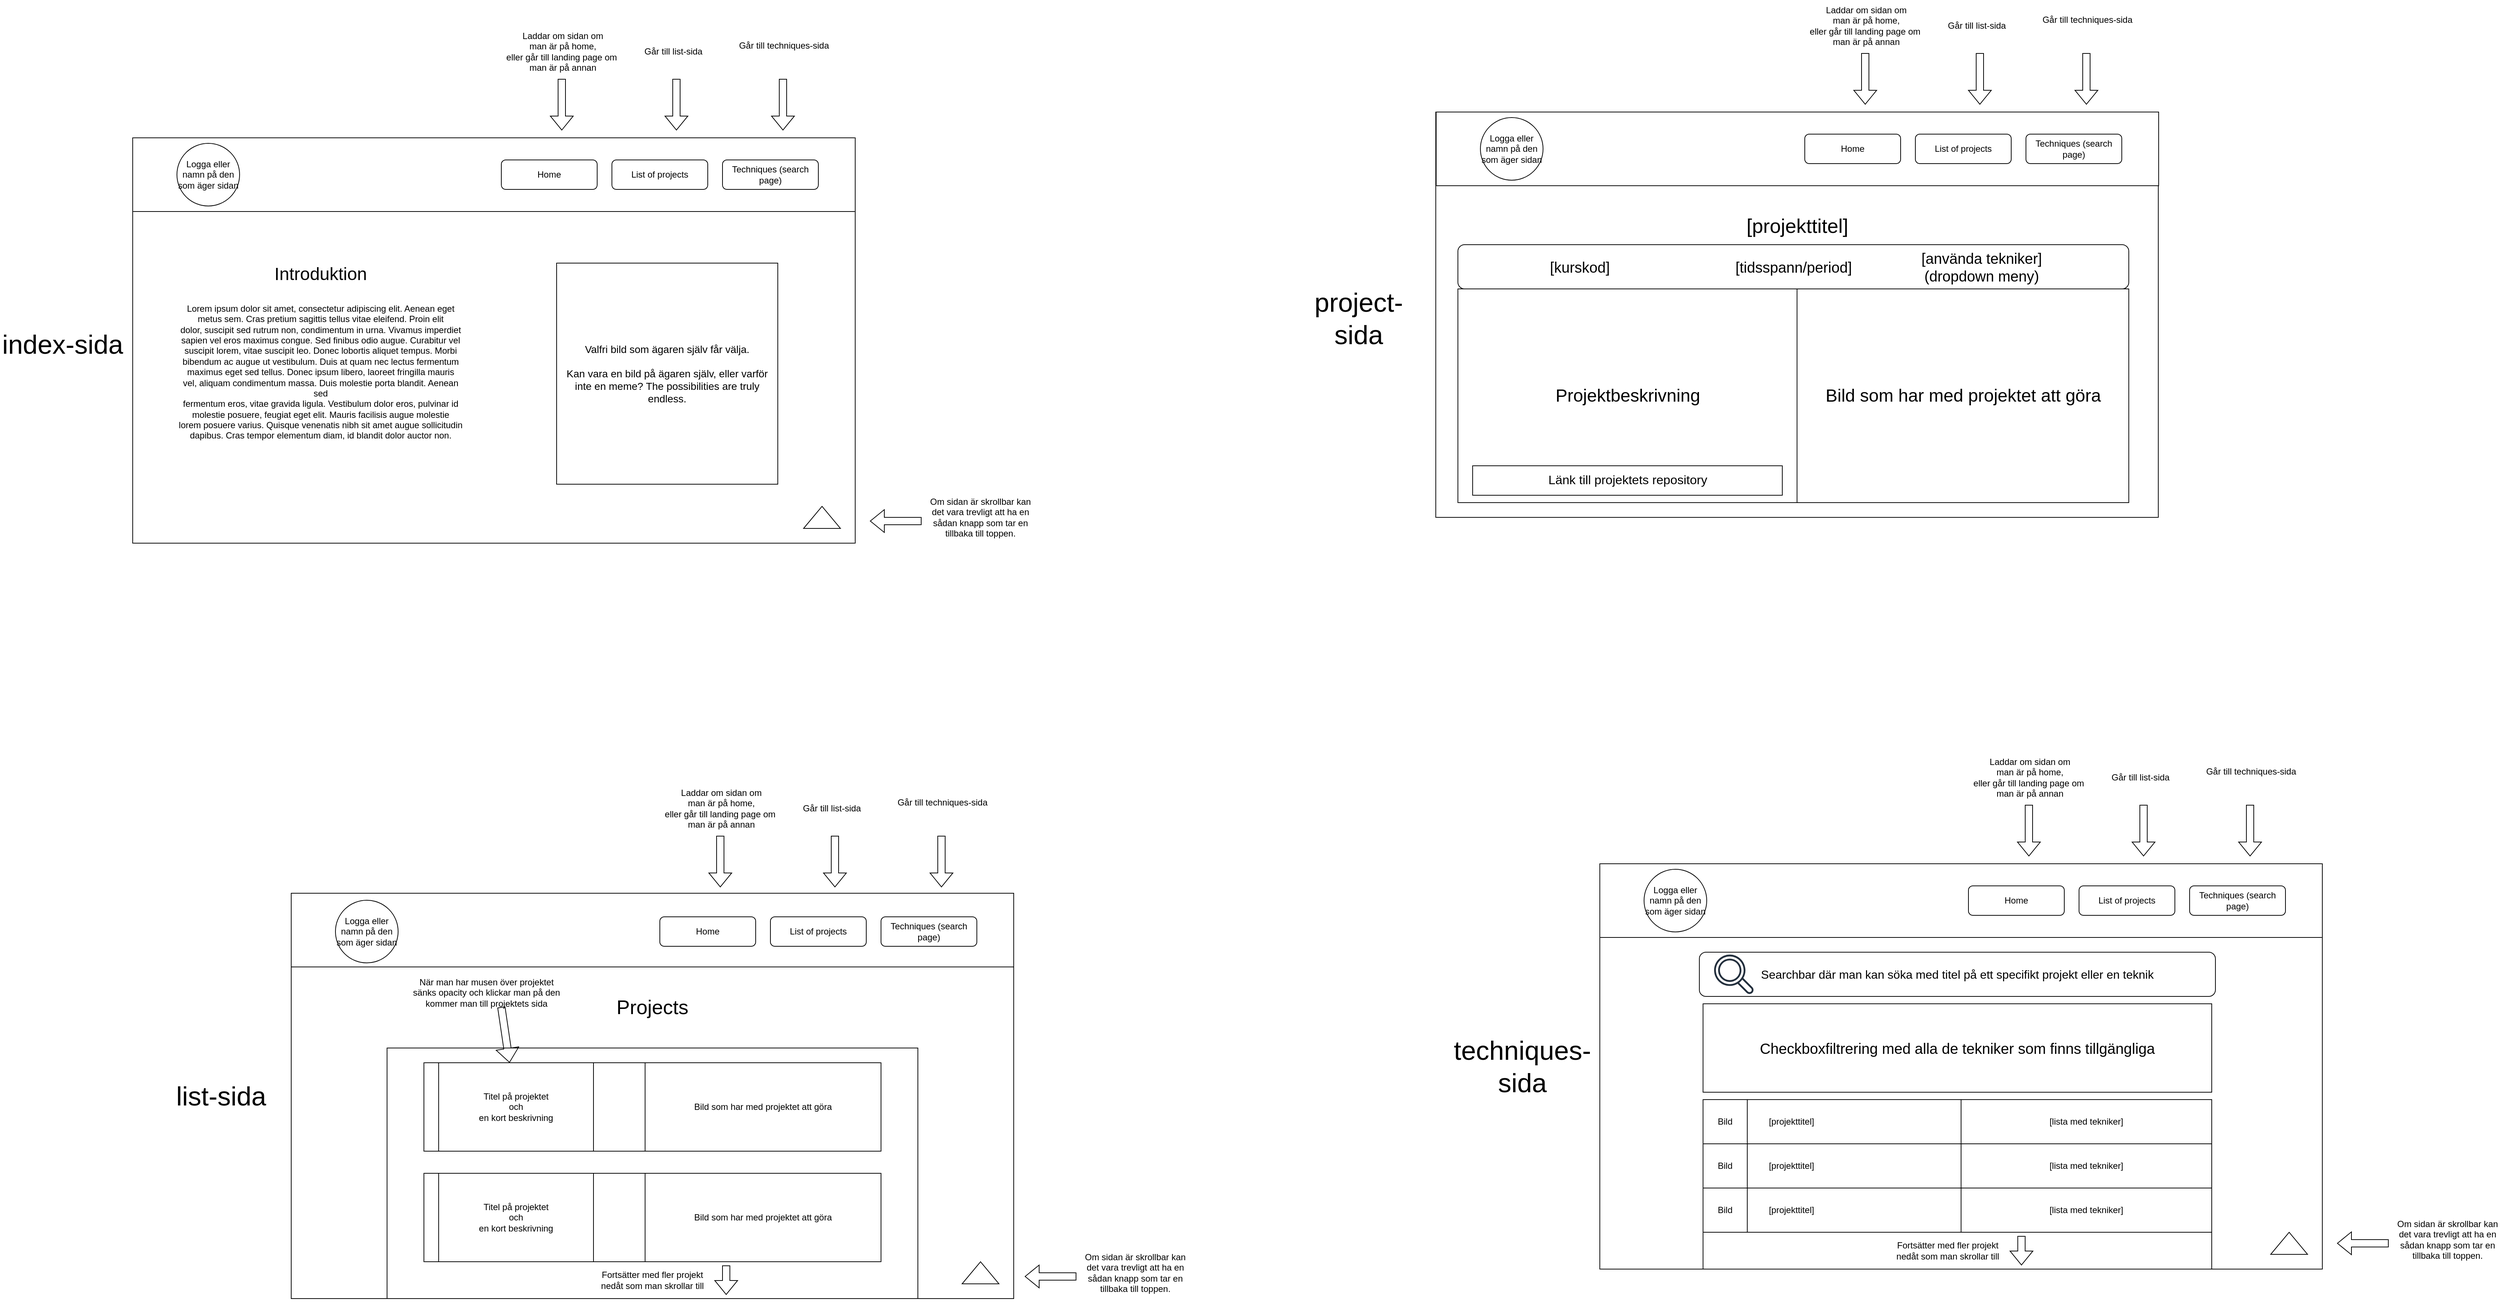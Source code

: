 <mxfile version="24.7.14">
  <diagram name="Page-1" id="DHIb__rGCyh5pIyczJd2">
    <mxGraphModel dx="4140" dy="2491" grid="1" gridSize="10" guides="1" tooltips="1" connect="1" arrows="1" fold="1" page="1" pageScale="1" pageWidth="850" pageHeight="1100" math="0" shadow="0">
      <root>
        <mxCell id="0" />
        <mxCell id="1" parent="0" />
        <mxCell id="lNJg5bJOUEnF6Nr5mEnA-1" value="" style="rounded=0;whiteSpace=wrap;html=1;" parent="1" vertex="1">
          <mxGeometry x="-1430" y="-665" width="980" height="550" as="geometry" />
        </mxCell>
        <mxCell id="lNJg5bJOUEnF6Nr5mEnA-3" value="" style="rounded=0;whiteSpace=wrap;html=1;" parent="1" vertex="1">
          <mxGeometry x="-1430" y="-665" width="980" height="100" as="geometry" />
        </mxCell>
        <mxCell id="lNJg5bJOUEnF6Nr5mEnA-4" value="&lt;div&gt;Logga eller namn på den som äger sidan&lt;/div&gt;" style="ellipse;whiteSpace=wrap;html=1;aspect=fixed;" parent="1" vertex="1">
          <mxGeometry x="-1370" y="-657.5" width="85" height="85" as="geometry" />
        </mxCell>
        <mxCell id="lNJg5bJOUEnF6Nr5mEnA-5" value="Home" style="rounded=1;whiteSpace=wrap;html=1;" parent="1" vertex="1">
          <mxGeometry x="-930" y="-635" width="130" height="40" as="geometry" />
        </mxCell>
        <mxCell id="lNJg5bJOUEnF6Nr5mEnA-6" value="List of projects" style="rounded=1;whiteSpace=wrap;html=1;" parent="1" vertex="1">
          <mxGeometry x="-780" y="-635" width="130" height="40" as="geometry" />
        </mxCell>
        <mxCell id="lNJg5bJOUEnF6Nr5mEnA-7" value="&lt;div&gt;Techniques (search page)&lt;/div&gt;" style="rounded=1;whiteSpace=wrap;html=1;" parent="1" vertex="1">
          <mxGeometry x="-630" y="-635" width="130" height="40" as="geometry" />
        </mxCell>
        <mxCell id="lNJg5bJOUEnF6Nr5mEnA-10" value="" style="shape=flexArrow;endArrow=classic;html=1;rounded=0;" parent="1" edge="1">
          <mxGeometry width="50" height="50" relative="1" as="geometry">
            <mxPoint x="-848" y="-745" as="sourcePoint" />
            <mxPoint x="-848" y="-675" as="targetPoint" />
          </mxGeometry>
        </mxCell>
        <mxCell id="lNJg5bJOUEnF6Nr5mEnA-11" value="&lt;div&gt;Laddar om sidan om&lt;/div&gt;&lt;div&gt;man är på home,&lt;/div&gt;&lt;div&gt;eller går till landing page om&amp;nbsp;&lt;/div&gt;&lt;div&gt;man är på annan&lt;br&gt;&lt;/div&gt;" style="text;html=1;align=center;verticalAlign=middle;resizable=0;points=[];autosize=1;strokeColor=none;fillColor=none;" parent="1" vertex="1">
          <mxGeometry x="-937.5" y="-817" width="180" height="70" as="geometry" />
        </mxCell>
        <mxCell id="lNJg5bJOUEnF6Nr5mEnA-13" value="" style="shape=flexArrow;endArrow=classic;html=1;rounded=0;" parent="1" edge="1">
          <mxGeometry width="50" height="50" relative="1" as="geometry">
            <mxPoint x="-692.5" y="-745" as="sourcePoint" />
            <mxPoint x="-692.5" y="-675" as="targetPoint" />
          </mxGeometry>
        </mxCell>
        <mxCell id="lNJg5bJOUEnF6Nr5mEnA-14" value="" style="shape=flexArrow;endArrow=classic;html=1;rounded=0;" parent="1" edge="1">
          <mxGeometry width="50" height="50" relative="1" as="geometry">
            <mxPoint x="-548" y="-745" as="sourcePoint" />
            <mxPoint x="-548" y="-675" as="targetPoint" />
          </mxGeometry>
        </mxCell>
        <mxCell id="lNJg5bJOUEnF6Nr5mEnA-15" value="Går till list-sida" style="text;html=1;align=center;verticalAlign=middle;resizable=0;points=[];autosize=1;strokeColor=none;fillColor=none;" parent="1" vertex="1">
          <mxGeometry x="-747.5" y="-797" width="100" height="30" as="geometry" />
        </mxCell>
        <mxCell id="lNJg5bJOUEnF6Nr5mEnA-16" value="&lt;div&gt;Går till techniques-sida&lt;/div&gt;" style="text;html=1;align=center;verticalAlign=middle;resizable=0;points=[];autosize=1;strokeColor=none;fillColor=none;" parent="1" vertex="1">
          <mxGeometry x="-622.5" y="-805" width="150" height="30" as="geometry" />
        </mxCell>
        <mxCell id="lNJg5bJOUEnF6Nr5mEnA-18" value="&lt;font style=&quot;font-size: 24px;&quot;&gt;Introduktion&lt;/font&gt;" style="text;html=1;align=center;verticalAlign=middle;whiteSpace=wrap;rounded=0;" parent="1" vertex="1">
          <mxGeometry x="-1205" y="-495" width="60" height="30" as="geometry" />
        </mxCell>
        <mxCell id="lNJg5bJOUEnF6Nr5mEnA-19" value="Lorem ipsum dolor sit amet, consectetur adipiscing elit. Aenean eget &lt;br/&gt;metus sem. Cras pretium sagittis tellus vitae eleifend. Proin elit &lt;br/&gt;dolor, suscipit sed rutrum non, condimentum in urna. Vivamus imperdiet &lt;br/&gt;sapien vel eros maximus congue. Sed finibus odio augue. Curabitur vel &lt;br/&gt;suscipit lorem, vitae suscipit leo. Donec lobortis aliquet tempus. Morbi&lt;br/&gt; bibendum ac augue ut vestibulum. Duis at quam nec lectus fermentum &lt;br/&gt;maximus eget sed tellus. Donec ipsum libero, laoreet fringilla mauris &lt;br/&gt;vel, aliquam condimentum massa. Duis molestie porta blandit. Aenean sed &lt;br/&gt;fermentum eros, vitae gravida ligula. Vestibulum dolor eros, pulvinar id&lt;br/&gt; molestie posuere, feugiat eget elit. Mauris facilisis augue molestie &lt;br/&gt;lorem posuere varius. Quisque venenatis nibh sit amet augue sollicitudin&lt;br/&gt; dapibus. Cras tempor elementum diam, id blandit dolor auctor non.&lt;div&gt;&lt;br/&gt;&lt;/div&gt;" style="text;html=1;align=center;verticalAlign=middle;whiteSpace=wrap;rounded=0;" parent="1" vertex="1">
          <mxGeometry x="-1370" y="-445" width="390" height="210" as="geometry" />
        </mxCell>
        <mxCell id="lNJg5bJOUEnF6Nr5mEnA-20" value="&lt;div style=&quot;font-size: 14px;&quot;&gt;&lt;font style=&quot;font-size: 14px;&quot;&gt;Valfri bild som ägaren själv får välja.&lt;/font&gt;&lt;/div&gt;&lt;div style=&quot;font-size: 14px;&quot;&gt;&lt;font style=&quot;font-size: 14px;&quot;&gt;&lt;br&gt;&lt;/font&gt;&lt;/div&gt;&lt;div style=&quot;font-size: 14px;&quot;&gt;&lt;font style=&quot;font-size: 14px;&quot;&gt;Kan vara en bild på ägaren själv, eller varför inte en meme? The possibilities are truly endless.&lt;/font&gt;&lt;br&gt;&lt;/div&gt;" style="whiteSpace=wrap;html=1;aspect=fixed;" parent="1" vertex="1">
          <mxGeometry x="-855" y="-495" width="300" height="300" as="geometry" />
        </mxCell>
        <mxCell id="lNJg5bJOUEnF6Nr5mEnA-25" value="" style="triangle;whiteSpace=wrap;html=1;rotation=-90;" parent="1" vertex="1">
          <mxGeometry x="-510" y="-175" width="30" height="50" as="geometry" />
        </mxCell>
        <mxCell id="lNJg5bJOUEnF6Nr5mEnA-26" value="" style="shape=flexArrow;endArrow=classic;html=1;rounded=0;" parent="1" edge="1">
          <mxGeometry width="50" height="50" relative="1" as="geometry">
            <mxPoint x="-360" y="-145" as="sourcePoint" />
            <mxPoint x="-430" y="-145" as="targetPoint" />
          </mxGeometry>
        </mxCell>
        <mxCell id="lNJg5bJOUEnF6Nr5mEnA-27" value="Om sidan är skrollbar kan det vara trevligt att ha en sådan knapp som tar en tillbaka till toppen." style="text;html=1;align=center;verticalAlign=middle;whiteSpace=wrap;rounded=0;" parent="1" vertex="1">
          <mxGeometry x="-350" y="-190" width="140" height="80" as="geometry" />
        </mxCell>
        <mxCell id="cA6nBeI0fnDgjveefP_F-7" value="" style="rounded=0;whiteSpace=wrap;html=1;" parent="1" vertex="1">
          <mxGeometry x="-1215" y="360" width="980" height="550" as="geometry" />
        </mxCell>
        <mxCell id="cA6nBeI0fnDgjveefP_F-17" value="" style="triangle;whiteSpace=wrap;html=1;rotation=-90;" parent="1" vertex="1">
          <mxGeometry x="-295" y="850" width="30" height="50" as="geometry" />
        </mxCell>
        <mxCell id="cA6nBeI0fnDgjveefP_F-34" value="" style="rounded=0;whiteSpace=wrap;html=1;" parent="1" vertex="1">
          <mxGeometry x="337.5" y="-700" width="980" height="550" as="geometry" />
        </mxCell>
        <mxCell id="cA6nBeI0fnDgjveefP_F-42" value="" style="rounded=0;whiteSpace=wrap;html=1;" parent="1" vertex="1">
          <mxGeometry x="560" y="320" width="980" height="550" as="geometry" />
        </mxCell>
        <mxCell id="cA6nBeI0fnDgjveefP_F-49" value="" style="triangle;whiteSpace=wrap;html=1;rotation=-90;" parent="1" vertex="1">
          <mxGeometry x="1480" y="810" width="30" height="50" as="geometry" />
        </mxCell>
        <mxCell id="SrhYbJV4LX6s9B67UxRS-3" value="&lt;font style=&quot;font-size: 36px;&quot;&gt;index-sida&lt;/font&gt;" style="text;html=1;align=center;verticalAlign=middle;whiteSpace=wrap;rounded=0;" vertex="1" parent="1">
          <mxGeometry x="-1610" y="-475" width="170" height="180" as="geometry" />
        </mxCell>
        <mxCell id="SrhYbJV4LX6s9B67UxRS-4" value="&lt;font style=&quot;font-size: 36px;&quot;&gt;techniques-sida&lt;/font&gt;" style="text;html=1;align=center;verticalAlign=middle;whiteSpace=wrap;rounded=0;" vertex="1" parent="1">
          <mxGeometry x="370" y="505" width="170" height="180" as="geometry" />
        </mxCell>
        <mxCell id="SrhYbJV4LX6s9B67UxRS-5" value="&lt;font style=&quot;font-size: 36px;&quot;&gt;project-sida&lt;/font&gt;" style="text;html=1;align=center;verticalAlign=middle;whiteSpace=wrap;rounded=0;" vertex="1" parent="1">
          <mxGeometry x="147.5" y="-510" width="170" height="180" as="geometry" />
        </mxCell>
        <mxCell id="SrhYbJV4LX6s9B67UxRS-6" value="&lt;font style=&quot;font-size: 36px;&quot;&gt;list-sida&lt;/font&gt;" style="text;html=1;align=center;verticalAlign=middle;whiteSpace=wrap;rounded=0;" vertex="1" parent="1">
          <mxGeometry x="-1395" y="545" width="170" height="180" as="geometry" />
        </mxCell>
        <mxCell id="SrhYbJV4LX6s9B67UxRS-7" value="" style="rounded=0;whiteSpace=wrap;html=1;" vertex="1" parent="1">
          <mxGeometry x="-1085" y="570" width="720" height="340" as="geometry" />
        </mxCell>
        <mxCell id="SrhYbJV4LX6s9B67UxRS-8" value="&lt;font style=&quot;font-size: 27px;&quot;&gt;Projects&lt;/font&gt;" style="text;html=1;align=center;verticalAlign=middle;whiteSpace=wrap;rounded=0;" vertex="1" parent="1">
          <mxGeometry x="-795" y="500" width="140" height="30" as="geometry" />
        </mxCell>
        <mxCell id="SrhYbJV4LX6s9B67UxRS-9" value="" style="rounded=0;whiteSpace=wrap;html=1;" vertex="1" parent="1">
          <mxGeometry x="-1035" y="590" width="620" height="120" as="geometry" />
        </mxCell>
        <mxCell id="SrhYbJV4LX6s9B67UxRS-11" value="&lt;div&gt;Titel på projektet&lt;/div&gt;&lt;div&gt;och&lt;/div&gt;&lt;div&gt;en kort beskrivning&lt;br&gt;&lt;/div&gt;" style="rounded=0;whiteSpace=wrap;html=1;" vertex="1" parent="1">
          <mxGeometry x="-1015" y="590" width="210" height="120" as="geometry" />
        </mxCell>
        <mxCell id="SrhYbJV4LX6s9B67UxRS-12" value="Bild som har med projektet att göra" style="rounded=0;whiteSpace=wrap;html=1;" vertex="1" parent="1">
          <mxGeometry x="-735" y="590" width="320" height="120" as="geometry" />
        </mxCell>
        <mxCell id="SrhYbJV4LX6s9B67UxRS-13" value="" style="rounded=0;whiteSpace=wrap;html=1;" vertex="1" parent="1">
          <mxGeometry x="-1035" y="740" width="620" height="120" as="geometry" />
        </mxCell>
        <mxCell id="SrhYbJV4LX6s9B67UxRS-14" value="&lt;div&gt;Titel på projektet&lt;/div&gt;&lt;div&gt;och&lt;/div&gt;&lt;div&gt;en kort beskrivning&lt;br&gt;&lt;/div&gt;" style="rounded=0;whiteSpace=wrap;html=1;" vertex="1" parent="1">
          <mxGeometry x="-1015" y="740" width="210" height="120" as="geometry" />
        </mxCell>
        <mxCell id="SrhYbJV4LX6s9B67UxRS-15" value="Bild som har med projektet att göra" style="rounded=0;whiteSpace=wrap;html=1;" vertex="1" parent="1">
          <mxGeometry x="-735" y="740" width="320" height="120" as="geometry" />
        </mxCell>
        <mxCell id="SrhYbJV4LX6s9B67UxRS-16" value="Fortsätter med fler projekt nedåt som man skrollar till" style="text;html=1;align=center;verticalAlign=middle;whiteSpace=wrap;rounded=0;" vertex="1" parent="1">
          <mxGeometry x="-800" y="870" width="150" height="30" as="geometry" />
        </mxCell>
        <mxCell id="SrhYbJV4LX6s9B67UxRS-17" value="" style="shape=flexArrow;endArrow=classic;html=1;rounded=0;" edge="1" parent="1" target="SrhYbJV4LX6s9B67UxRS-11">
          <mxGeometry width="50" height="50" relative="1" as="geometry">
            <mxPoint x="-930" y="514.41" as="sourcePoint" />
            <mxPoint x="-1000" y="514.41" as="targetPoint" />
          </mxGeometry>
        </mxCell>
        <mxCell id="SrhYbJV4LX6s9B67UxRS-19" value="När man har musen över projektet sänks opacity och klickar man på den kommer man till projektets sida" style="text;html=1;align=center;verticalAlign=middle;whiteSpace=wrap;rounded=0;" vertex="1" parent="1">
          <mxGeometry x="-1055" y="480" width="210" height="30" as="geometry" />
        </mxCell>
        <mxCell id="SrhYbJV4LX6s9B67UxRS-20" value="" style="shape=flexArrow;endArrow=classic;html=1;rounded=0;" edge="1" parent="1">
          <mxGeometry width="50" height="50" relative="1" as="geometry">
            <mxPoint x="-625" y="865" as="sourcePoint" />
            <mxPoint x="-625" y="905" as="targetPoint" />
          </mxGeometry>
        </mxCell>
        <mxCell id="SrhYbJV4LX6s9B67UxRS-22" value="&lt;font style=&quot;font-size: 27px;&quot;&gt;[projekttitel]&lt;/font&gt;" style="text;html=1;align=center;verticalAlign=middle;whiteSpace=wrap;rounded=0;" vertex="1" parent="1">
          <mxGeometry x="757.5" y="-560" width="140" height="30" as="geometry" />
        </mxCell>
        <mxCell id="SrhYbJV4LX6s9B67UxRS-23" value="" style="rounded=1;whiteSpace=wrap;html=1;" vertex="1" parent="1">
          <mxGeometry x="367.5" y="-520" width="910" height="60" as="geometry" />
        </mxCell>
        <mxCell id="SrhYbJV4LX6s9B67UxRS-25" value="&lt;font style=&quot;font-size: 20px;&quot;&gt;[kurskod]&lt;/font&gt;" style="text;html=1;align=center;verticalAlign=middle;whiteSpace=wrap;rounded=0;" vertex="1" parent="1">
          <mxGeometry x="477.5" y="-505" width="110" height="30" as="geometry" />
        </mxCell>
        <mxCell id="SrhYbJV4LX6s9B67UxRS-26" value="&lt;font style=&quot;font-size: 20px;&quot;&gt;[tidsspann/period]&lt;/font&gt;" style="text;html=1;align=center;verticalAlign=middle;whiteSpace=wrap;rounded=0;" vertex="1" parent="1">
          <mxGeometry x="742.5" y="-505" width="160" height="30" as="geometry" />
        </mxCell>
        <mxCell id="SrhYbJV4LX6s9B67UxRS-27" value="&lt;div&gt;&lt;font style=&quot;font-size: 20px;&quot;&gt;[använda tekniker]&lt;/font&gt;&lt;/div&gt;&lt;div&gt;&lt;font style=&quot;font-size: 20px;&quot;&gt;(dropdown meny)&lt;br&gt;&lt;/font&gt;&lt;/div&gt;" style="text;html=1;align=center;verticalAlign=middle;whiteSpace=wrap;rounded=0;" vertex="1" parent="1">
          <mxGeometry x="987.5" y="-505" width="180" height="30" as="geometry" />
        </mxCell>
        <mxCell id="SrhYbJV4LX6s9B67UxRS-28" value="" style="rounded=0;whiteSpace=wrap;html=1;" vertex="1" parent="1">
          <mxGeometry x="367.5" y="-460" width="910" height="290" as="geometry" />
        </mxCell>
        <mxCell id="SrhYbJV4LX6s9B67UxRS-29" value="&lt;font style=&quot;font-size: 24px;&quot;&gt;Projektbeskrivning&lt;/font&gt;" style="rounded=0;whiteSpace=wrap;html=1;" vertex="1" parent="1">
          <mxGeometry x="367.5" y="-460" width="460" height="290" as="geometry" />
        </mxCell>
        <mxCell id="SrhYbJV4LX6s9B67UxRS-30" value="&lt;div&gt;&lt;font style=&quot;font-size: 24px;&quot;&gt;Bild som har med projektet att göra&lt;/font&gt;&lt;/div&gt;" style="rounded=0;whiteSpace=wrap;html=1;" vertex="1" parent="1">
          <mxGeometry x="827.5" y="-460" width="450" height="290" as="geometry" />
        </mxCell>
        <mxCell id="SrhYbJV4LX6s9B67UxRS-32" value="&lt;font style=&quot;font-size: 17px;&quot;&gt;Länk till projektets repository&lt;/font&gt;" style="rounded=0;whiteSpace=wrap;html=1;" vertex="1" parent="1">
          <mxGeometry x="387.5" y="-220" width="420" height="40" as="geometry" />
        </mxCell>
        <mxCell id="SrhYbJV4LX6s9B67UxRS-33" value="&lt;font style=&quot;font-size: 16px;&quot;&gt;Searchbar där man kan söka med titel på ett specifikt projekt eller en teknik&lt;/font&gt;" style="rounded=1;whiteSpace=wrap;html=1;" vertex="1" parent="1">
          <mxGeometry x="695" y="440" width="700" height="60" as="geometry" />
        </mxCell>
        <mxCell id="SrhYbJV4LX6s9B67UxRS-34" value="" style="sketch=0;outlineConnect=0;fontColor=#232F3E;gradientColor=none;fillColor=#232F3D;strokeColor=none;dashed=0;verticalLabelPosition=bottom;verticalAlign=top;align=center;html=1;fontSize=12;fontStyle=0;aspect=fixed;pointerEvents=1;shape=mxgraph.aws4.magnifying_glass_2;" vertex="1" parent="1">
          <mxGeometry x="715" y="443" width="54" height="54" as="geometry" />
        </mxCell>
        <mxCell id="SrhYbJV4LX6s9B67UxRS-36" value="&lt;font style=&quot;font-size: 20px;&quot;&gt;Checkboxfiltrering med alla de tekniker som finns tillgängliga &lt;/font&gt;" style="rounded=0;whiteSpace=wrap;html=1;" vertex="1" parent="1">
          <mxGeometry x="700" y="510" width="690" height="120" as="geometry" />
        </mxCell>
        <mxCell id="SrhYbJV4LX6s9B67UxRS-37" value="" style="rounded=0;whiteSpace=wrap;html=1;" vertex="1" parent="1">
          <mxGeometry x="700" y="640" width="690" height="230" as="geometry" />
        </mxCell>
        <mxCell id="SrhYbJV4LX6s9B67UxRS-38" value="Fortsätter med fler projekt nedåt som man skrollar till" style="text;html=1;align=center;verticalAlign=middle;whiteSpace=wrap;rounded=0;" vertex="1" parent="1">
          <mxGeometry x="956.91" y="830" width="150" height="30" as="geometry" />
        </mxCell>
        <mxCell id="SrhYbJV4LX6s9B67UxRS-39" value="" style="shape=flexArrow;endArrow=classic;html=1;rounded=0;" edge="1" parent="1">
          <mxGeometry width="50" height="50" relative="1" as="geometry">
            <mxPoint x="1131.91" y="825" as="sourcePoint" />
            <mxPoint x="1131.91" y="865" as="targetPoint" />
          </mxGeometry>
        </mxCell>
        <mxCell id="SrhYbJV4LX6s9B67UxRS-40" value="" style="rounded=0;whiteSpace=wrap;html=1;" vertex="1" parent="1">
          <mxGeometry x="700" y="640" width="690" height="60" as="geometry" />
        </mxCell>
        <mxCell id="SrhYbJV4LX6s9B67UxRS-41" value="" style="rounded=0;whiteSpace=wrap;html=1;" vertex="1" parent="1">
          <mxGeometry x="700" y="700" width="690" height="60" as="geometry" />
        </mxCell>
        <mxCell id="SrhYbJV4LX6s9B67UxRS-42" value="" style="rounded=0;whiteSpace=wrap;html=1;" vertex="1" parent="1">
          <mxGeometry x="700" y="760" width="690" height="60" as="geometry" />
        </mxCell>
        <mxCell id="SrhYbJV4LX6s9B67UxRS-44" value="Bild" style="rounded=0;whiteSpace=wrap;html=1;" vertex="1" parent="1">
          <mxGeometry x="700" y="640" width="60" height="60" as="geometry" />
        </mxCell>
        <mxCell id="SrhYbJV4LX6s9B67UxRS-45" value="Bild" style="rounded=0;whiteSpace=wrap;html=1;" vertex="1" parent="1">
          <mxGeometry x="700" y="760" width="60" height="60" as="geometry" />
        </mxCell>
        <mxCell id="SrhYbJV4LX6s9B67UxRS-46" value="Bild" style="rounded=0;whiteSpace=wrap;html=1;" vertex="1" parent="1">
          <mxGeometry x="700" y="700" width="60" height="60" as="geometry" />
        </mxCell>
        <mxCell id="SrhYbJV4LX6s9B67UxRS-47" value="[projekttitel]" style="text;html=1;align=center;verticalAlign=middle;whiteSpace=wrap;rounded=0;" vertex="1" parent="1">
          <mxGeometry x="790" y="655" width="60" height="30" as="geometry" />
        </mxCell>
        <mxCell id="SrhYbJV4LX6s9B67UxRS-48" value="[projekttitel]" style="text;html=1;align=center;verticalAlign=middle;whiteSpace=wrap;rounded=0;" vertex="1" parent="1">
          <mxGeometry x="790" y="715" width="60" height="30" as="geometry" />
        </mxCell>
        <mxCell id="SrhYbJV4LX6s9B67UxRS-49" value="[projekttitel]" style="text;html=1;align=center;verticalAlign=middle;whiteSpace=wrap;rounded=0;" vertex="1" parent="1">
          <mxGeometry x="790" y="775" width="60" height="30" as="geometry" />
        </mxCell>
        <mxCell id="SrhYbJV4LX6s9B67UxRS-50" value="[lista med tekniker]" style="rounded=0;whiteSpace=wrap;html=1;" vertex="1" parent="1">
          <mxGeometry x="1050" y="640" width="340" height="60" as="geometry" />
        </mxCell>
        <mxCell id="SrhYbJV4LX6s9B67UxRS-51" value="[lista med tekniker]" style="rounded=0;whiteSpace=wrap;html=1;" vertex="1" parent="1">
          <mxGeometry x="1050" y="700" width="340" height="60" as="geometry" />
        </mxCell>
        <mxCell id="SrhYbJV4LX6s9B67UxRS-52" value="[lista med tekniker]" style="rounded=0;whiteSpace=wrap;html=1;" vertex="1" parent="1">
          <mxGeometry x="1050" y="760" width="340" height="60" as="geometry" />
        </mxCell>
        <mxCell id="SrhYbJV4LX6s9B67UxRS-57" value="" style="shape=flexArrow;endArrow=classic;html=1;rounded=0;" edge="1" parent="1">
          <mxGeometry width="50" height="50" relative="1" as="geometry">
            <mxPoint x="-150" y="880" as="sourcePoint" />
            <mxPoint x="-220" y="880" as="targetPoint" />
          </mxGeometry>
        </mxCell>
        <mxCell id="SrhYbJV4LX6s9B67UxRS-58" value="Om sidan är skrollbar kan det vara trevligt att ha en sådan knapp som tar en tillbaka till toppen." style="text;html=1;align=center;verticalAlign=middle;whiteSpace=wrap;rounded=0;" vertex="1" parent="1">
          <mxGeometry x="-140" y="835" width="140" height="80" as="geometry" />
        </mxCell>
        <mxCell id="SrhYbJV4LX6s9B67UxRS-59" value="" style="shape=flexArrow;endArrow=classic;html=1;rounded=0;" edge="1" parent="1">
          <mxGeometry width="50" height="50" relative="1" as="geometry">
            <mxPoint x="1630" y="835" as="sourcePoint" />
            <mxPoint x="1560" y="835" as="targetPoint" />
          </mxGeometry>
        </mxCell>
        <mxCell id="SrhYbJV4LX6s9B67UxRS-60" value="Om sidan är skrollbar kan det vara trevligt att ha en sådan knapp som tar en tillbaka till toppen." style="text;html=1;align=center;verticalAlign=middle;whiteSpace=wrap;rounded=0;" vertex="1" parent="1">
          <mxGeometry x="1640" y="790" width="140" height="80" as="geometry" />
        </mxCell>
        <mxCell id="SrhYbJV4LX6s9B67UxRS-85" value="" style="rounded=0;whiteSpace=wrap;html=1;" vertex="1" parent="1">
          <mxGeometry x="-1215" y="360" width="980" height="100" as="geometry" />
        </mxCell>
        <mxCell id="SrhYbJV4LX6s9B67UxRS-86" value="&lt;div&gt;Logga eller namn på den som äger sidan&lt;/div&gt;" style="ellipse;whiteSpace=wrap;html=1;aspect=fixed;" vertex="1" parent="1">
          <mxGeometry x="-1155" y="369.5" width="85" height="85" as="geometry" />
        </mxCell>
        <mxCell id="SrhYbJV4LX6s9B67UxRS-87" value="Home" style="rounded=1;whiteSpace=wrap;html=1;" vertex="1" parent="1">
          <mxGeometry x="-715" y="392" width="130" height="40" as="geometry" />
        </mxCell>
        <mxCell id="SrhYbJV4LX6s9B67UxRS-88" value="List of projects" style="rounded=1;whiteSpace=wrap;html=1;" vertex="1" parent="1">
          <mxGeometry x="-565" y="392" width="130" height="40" as="geometry" />
        </mxCell>
        <mxCell id="SrhYbJV4LX6s9B67UxRS-89" value="&lt;div&gt;Techniques (search page)&lt;/div&gt;" style="rounded=1;whiteSpace=wrap;html=1;" vertex="1" parent="1">
          <mxGeometry x="-415" y="392" width="130" height="40" as="geometry" />
        </mxCell>
        <mxCell id="SrhYbJV4LX6s9B67UxRS-90" value="" style="shape=flexArrow;endArrow=classic;html=1;rounded=0;" edge="1" parent="1">
          <mxGeometry width="50" height="50" relative="1" as="geometry">
            <mxPoint x="-633" y="282" as="sourcePoint" />
            <mxPoint x="-633" y="352" as="targetPoint" />
          </mxGeometry>
        </mxCell>
        <mxCell id="SrhYbJV4LX6s9B67UxRS-91" value="&lt;div&gt;Laddar om sidan om&lt;/div&gt;&lt;div&gt;man är på home,&lt;/div&gt;&lt;div&gt;eller går till landing page om&amp;nbsp;&lt;/div&gt;&lt;div&gt;man är på annan&lt;br&gt;&lt;/div&gt;" style="text;html=1;align=center;verticalAlign=middle;resizable=0;points=[];autosize=1;strokeColor=none;fillColor=none;" vertex="1" parent="1">
          <mxGeometry x="-722.5" y="210" width="180" height="70" as="geometry" />
        </mxCell>
        <mxCell id="SrhYbJV4LX6s9B67UxRS-92" value="" style="shape=flexArrow;endArrow=classic;html=1;rounded=0;" edge="1" parent="1">
          <mxGeometry width="50" height="50" relative="1" as="geometry">
            <mxPoint x="-477.5" y="282" as="sourcePoint" />
            <mxPoint x="-477.5" y="352" as="targetPoint" />
          </mxGeometry>
        </mxCell>
        <mxCell id="SrhYbJV4LX6s9B67UxRS-93" value="" style="shape=flexArrow;endArrow=classic;html=1;rounded=0;" edge="1" parent="1">
          <mxGeometry width="50" height="50" relative="1" as="geometry">
            <mxPoint x="-333" y="282" as="sourcePoint" />
            <mxPoint x="-333" y="352" as="targetPoint" />
          </mxGeometry>
        </mxCell>
        <mxCell id="SrhYbJV4LX6s9B67UxRS-94" value="Går till list-sida" style="text;html=1;align=center;verticalAlign=middle;resizable=0;points=[];autosize=1;strokeColor=none;fillColor=none;" vertex="1" parent="1">
          <mxGeometry x="-532.5" y="230" width="100" height="30" as="geometry" />
        </mxCell>
        <mxCell id="SrhYbJV4LX6s9B67UxRS-95" value="&lt;div&gt;Går till techniques-sida&lt;/div&gt;" style="text;html=1;align=center;verticalAlign=middle;resizable=0;points=[];autosize=1;strokeColor=none;fillColor=none;" vertex="1" parent="1">
          <mxGeometry x="-407.5" y="222" width="150" height="30" as="geometry" />
        </mxCell>
        <mxCell id="SrhYbJV4LX6s9B67UxRS-107" value="" style="rounded=0;whiteSpace=wrap;html=1;" vertex="1" parent="1">
          <mxGeometry x="338" y="-700" width="980" height="100" as="geometry" />
        </mxCell>
        <mxCell id="SrhYbJV4LX6s9B67UxRS-108" value="&lt;div&gt;Logga eller namn på den som äger sidan&lt;/div&gt;" style="ellipse;whiteSpace=wrap;html=1;aspect=fixed;" vertex="1" parent="1">
          <mxGeometry x="398" y="-692.5" width="85" height="85" as="geometry" />
        </mxCell>
        <mxCell id="SrhYbJV4LX6s9B67UxRS-109" value="Home" style="rounded=1;whiteSpace=wrap;html=1;" vertex="1" parent="1">
          <mxGeometry x="838" y="-670" width="130" height="40" as="geometry" />
        </mxCell>
        <mxCell id="SrhYbJV4LX6s9B67UxRS-110" value="List of projects" style="rounded=1;whiteSpace=wrap;html=1;" vertex="1" parent="1">
          <mxGeometry x="988" y="-670" width="130" height="40" as="geometry" />
        </mxCell>
        <mxCell id="SrhYbJV4LX6s9B67UxRS-111" value="&lt;div&gt;Techniques (search page)&lt;/div&gt;" style="rounded=1;whiteSpace=wrap;html=1;" vertex="1" parent="1">
          <mxGeometry x="1138" y="-670" width="130" height="40" as="geometry" />
        </mxCell>
        <mxCell id="SrhYbJV4LX6s9B67UxRS-112" value="" style="shape=flexArrow;endArrow=classic;html=1;rounded=0;" edge="1" parent="1">
          <mxGeometry width="50" height="50" relative="1" as="geometry">
            <mxPoint x="920" y="-780" as="sourcePoint" />
            <mxPoint x="920" y="-710" as="targetPoint" />
          </mxGeometry>
        </mxCell>
        <mxCell id="SrhYbJV4LX6s9B67UxRS-113" value="&lt;div&gt;Laddar om sidan om&lt;/div&gt;&lt;div&gt;man är på home,&lt;/div&gt;&lt;div&gt;eller går till landing page om&amp;nbsp;&lt;/div&gt;&lt;div&gt;man är på annan&lt;br&gt;&lt;/div&gt;" style="text;html=1;align=center;verticalAlign=middle;resizable=0;points=[];autosize=1;strokeColor=none;fillColor=none;" vertex="1" parent="1">
          <mxGeometry x="830.5" y="-852" width="180" height="70" as="geometry" />
        </mxCell>
        <mxCell id="SrhYbJV4LX6s9B67UxRS-114" value="" style="shape=flexArrow;endArrow=classic;html=1;rounded=0;" edge="1" parent="1">
          <mxGeometry width="50" height="50" relative="1" as="geometry">
            <mxPoint x="1075.5" y="-780" as="sourcePoint" />
            <mxPoint x="1075.5" y="-710" as="targetPoint" />
          </mxGeometry>
        </mxCell>
        <mxCell id="SrhYbJV4LX6s9B67UxRS-115" value="" style="shape=flexArrow;endArrow=classic;html=1;rounded=0;" edge="1" parent="1">
          <mxGeometry width="50" height="50" relative="1" as="geometry">
            <mxPoint x="1220" y="-780" as="sourcePoint" />
            <mxPoint x="1220" y="-710" as="targetPoint" />
          </mxGeometry>
        </mxCell>
        <mxCell id="SrhYbJV4LX6s9B67UxRS-116" value="Går till list-sida" style="text;html=1;align=center;verticalAlign=middle;resizable=0;points=[];autosize=1;strokeColor=none;fillColor=none;" vertex="1" parent="1">
          <mxGeometry x="1020.5" y="-832" width="100" height="30" as="geometry" />
        </mxCell>
        <mxCell id="SrhYbJV4LX6s9B67UxRS-117" value="&lt;div&gt;Går till techniques-sida&lt;/div&gt;" style="text;html=1;align=center;verticalAlign=middle;resizable=0;points=[];autosize=1;strokeColor=none;fillColor=none;" vertex="1" parent="1">
          <mxGeometry x="1145.5" y="-840" width="150" height="30" as="geometry" />
        </mxCell>
        <mxCell id="SrhYbJV4LX6s9B67UxRS-118" value="" style="rounded=0;whiteSpace=wrap;html=1;" vertex="1" parent="1">
          <mxGeometry x="560" y="320" width="980" height="100" as="geometry" />
        </mxCell>
        <mxCell id="SrhYbJV4LX6s9B67UxRS-119" value="&lt;div&gt;Logga eller namn på den som äger sidan&lt;/div&gt;" style="ellipse;whiteSpace=wrap;html=1;aspect=fixed;" vertex="1" parent="1">
          <mxGeometry x="620" y="327.5" width="85" height="85" as="geometry" />
        </mxCell>
        <mxCell id="SrhYbJV4LX6s9B67UxRS-120" value="Home" style="rounded=1;whiteSpace=wrap;html=1;" vertex="1" parent="1">
          <mxGeometry x="1060" y="350" width="130" height="40" as="geometry" />
        </mxCell>
        <mxCell id="SrhYbJV4LX6s9B67UxRS-121" value="List of projects" style="rounded=1;whiteSpace=wrap;html=1;" vertex="1" parent="1">
          <mxGeometry x="1210" y="350" width="130" height="40" as="geometry" />
        </mxCell>
        <mxCell id="SrhYbJV4LX6s9B67UxRS-122" value="&lt;div&gt;Techniques (search page)&lt;/div&gt;" style="rounded=1;whiteSpace=wrap;html=1;" vertex="1" parent="1">
          <mxGeometry x="1360" y="350" width="130" height="40" as="geometry" />
        </mxCell>
        <mxCell id="SrhYbJV4LX6s9B67UxRS-123" value="" style="shape=flexArrow;endArrow=classic;html=1;rounded=0;" edge="1" parent="1">
          <mxGeometry width="50" height="50" relative="1" as="geometry">
            <mxPoint x="1142" y="240" as="sourcePoint" />
            <mxPoint x="1142" y="310" as="targetPoint" />
          </mxGeometry>
        </mxCell>
        <mxCell id="SrhYbJV4LX6s9B67UxRS-124" value="&lt;div&gt;Laddar om sidan om&lt;/div&gt;&lt;div&gt;man är på home,&lt;/div&gt;&lt;div&gt;eller går till landing page om&amp;nbsp;&lt;/div&gt;&lt;div&gt;man är på annan&lt;br&gt;&lt;/div&gt;" style="text;html=1;align=center;verticalAlign=middle;resizable=0;points=[];autosize=1;strokeColor=none;fillColor=none;" vertex="1" parent="1">
          <mxGeometry x="1052.5" y="168" width="180" height="70" as="geometry" />
        </mxCell>
        <mxCell id="SrhYbJV4LX6s9B67UxRS-125" value="" style="shape=flexArrow;endArrow=classic;html=1;rounded=0;" edge="1" parent="1">
          <mxGeometry width="50" height="50" relative="1" as="geometry">
            <mxPoint x="1297.5" y="240" as="sourcePoint" />
            <mxPoint x="1297.5" y="310" as="targetPoint" />
          </mxGeometry>
        </mxCell>
        <mxCell id="SrhYbJV4LX6s9B67UxRS-126" value="" style="shape=flexArrow;endArrow=classic;html=1;rounded=0;" edge="1" parent="1">
          <mxGeometry width="50" height="50" relative="1" as="geometry">
            <mxPoint x="1442" y="240" as="sourcePoint" />
            <mxPoint x="1442" y="310" as="targetPoint" />
          </mxGeometry>
        </mxCell>
        <mxCell id="SrhYbJV4LX6s9B67UxRS-127" value="Går till list-sida" style="text;html=1;align=center;verticalAlign=middle;resizable=0;points=[];autosize=1;strokeColor=none;fillColor=none;" vertex="1" parent="1">
          <mxGeometry x="1242.5" y="188" width="100" height="30" as="geometry" />
        </mxCell>
        <mxCell id="SrhYbJV4LX6s9B67UxRS-128" value="&lt;div&gt;Går till techniques-sida&lt;/div&gt;" style="text;html=1;align=center;verticalAlign=middle;resizable=0;points=[];autosize=1;strokeColor=none;fillColor=none;" vertex="1" parent="1">
          <mxGeometry x="1367.5" y="180" width="150" height="30" as="geometry" />
        </mxCell>
      </root>
    </mxGraphModel>
  </diagram>
</mxfile>
